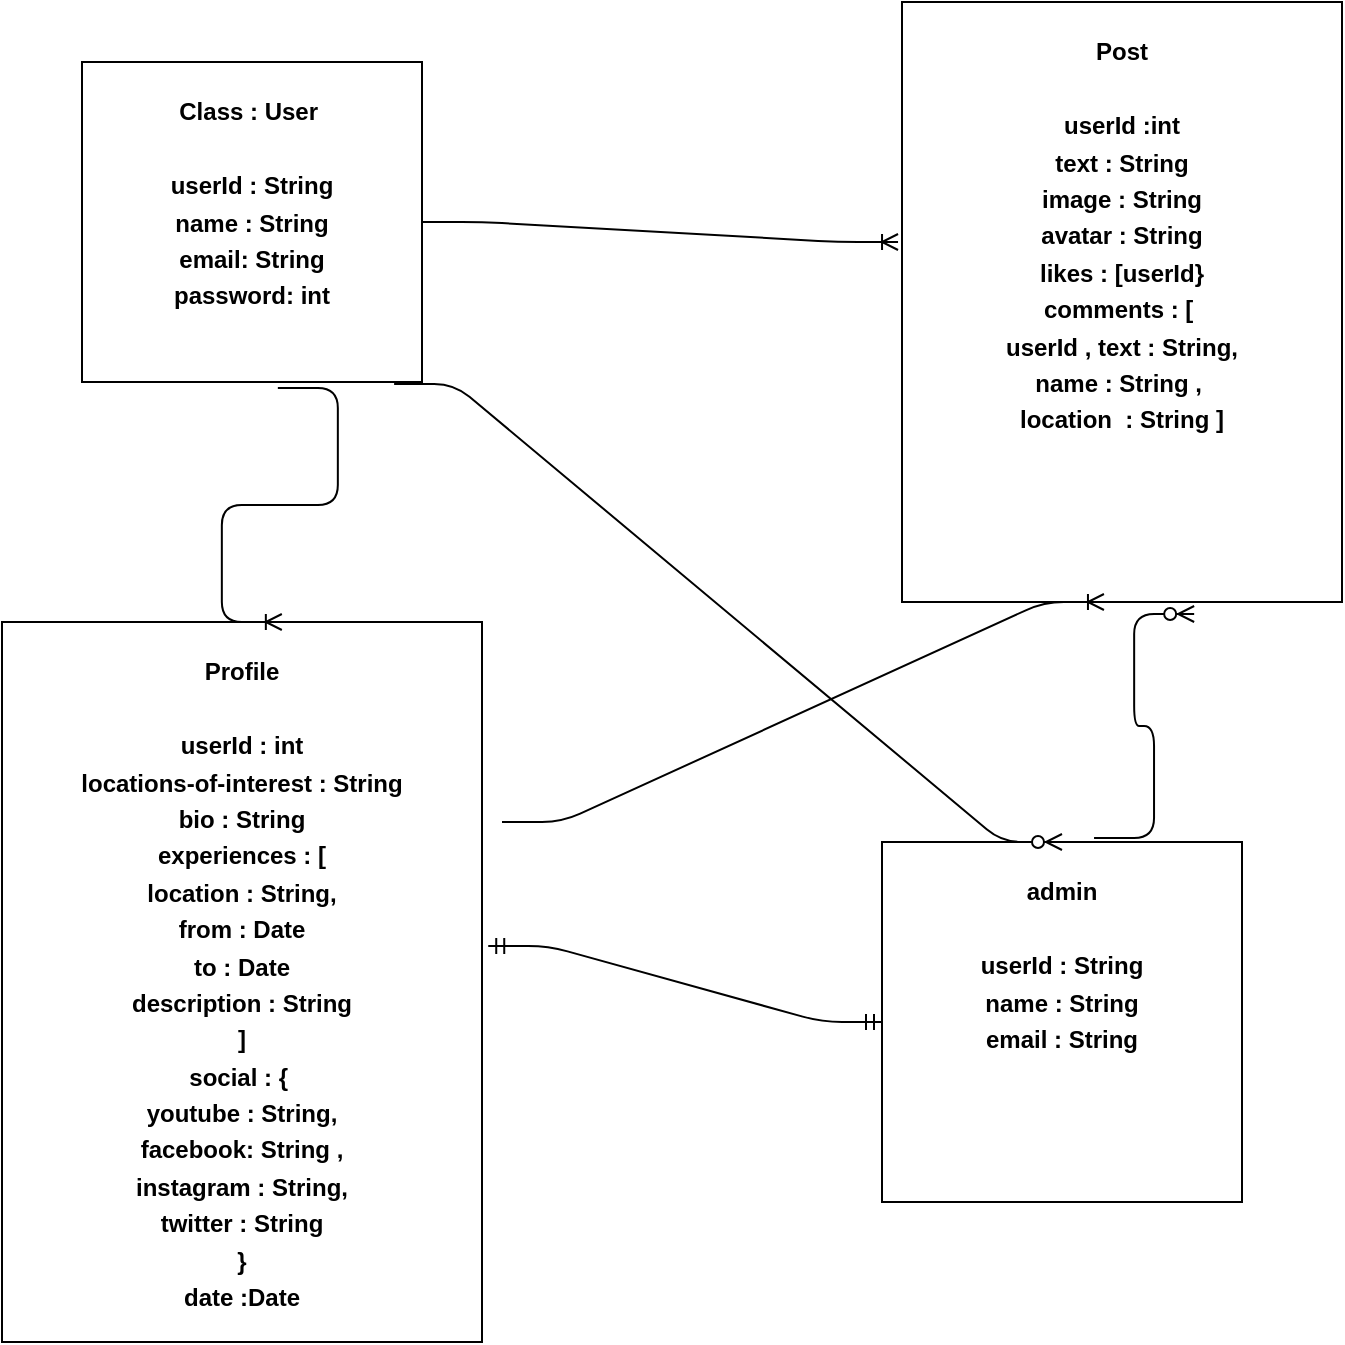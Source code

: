 <mxfile version="14.6.0" type="device"><diagram id="f0lna8HWxQ37TOuvwhSt" name="Page-1"><mxGraphModel dx="1360" dy="806" grid="1" gridSize="10" guides="1" tooltips="1" connect="1" arrows="1" fold="1" page="1" pageScale="1" pageWidth="827" pageHeight="1169" math="0" shadow="0"><root><mxCell id="0"/><mxCell id="1" parent="0"/><mxCell id="4riDG8UDRIzcb5b9p62a-9" value="&lt;p style=&quot;margin: 0px ; margin-top: 4px ; text-align: center&quot;&gt;&lt;br&gt;&lt;b&gt;Class : User&amp;nbsp;&lt;/b&gt;&lt;/p&gt;&lt;p style=&quot;margin: 0px ; margin-top: 4px ; text-align: center&quot;&gt;&lt;b&gt;&lt;br&gt;&lt;/b&gt;&lt;/p&gt;&lt;p style=&quot;margin: 0px ; margin-top: 4px ; text-align: center&quot;&gt;&lt;b&gt;userId : String&lt;/b&gt;&lt;/p&gt;&lt;p style=&quot;margin: 0px ; margin-top: 4px ; text-align: center&quot;&gt;&lt;b&gt;name : String&lt;/b&gt;&lt;/p&gt;&lt;p style=&quot;margin: 0px ; margin-top: 4px ; text-align: center&quot;&gt;&lt;b&gt;email: String&lt;/b&gt;&lt;/p&gt;&lt;p style=&quot;margin: 0px ; margin-top: 4px ; text-align: center&quot;&gt;&lt;b&gt;password: int&lt;/b&gt;&lt;/p&gt;&lt;p style=&quot;margin: 0px ; margin-top: 4px ; text-align: center&quot;&gt;&lt;b&gt;&lt;br&gt;&lt;/b&gt;&lt;/p&gt;&lt;p style=&quot;margin: 0px ; margin-top: 4px ; text-align: center&quot;&gt;&lt;b&gt;&lt;br&gt;&lt;/b&gt;&lt;/p&gt;" style="verticalAlign=top;align=left;overflow=fill;fontSize=12;fontFamily=Helvetica;html=1;" vertex="1" parent="1"><mxGeometry x="130" y="120" width="170" height="160" as="geometry"/></mxCell><mxCell id="4riDG8UDRIzcb5b9p62a-10" value="&lt;p style=&quot;margin: 0px ; margin-top: 4px ; text-align: center&quot;&gt;&lt;br&gt;&lt;b&gt;Post&lt;/b&gt;&lt;/p&gt;&lt;p style=&quot;margin: 0px ; margin-top: 4px ; text-align: center&quot;&gt;&lt;b&gt;&lt;br&gt;&lt;/b&gt;&lt;/p&gt;&lt;p style=&quot;margin: 0px ; margin-top: 4px ; text-align: center&quot;&gt;&lt;b&gt;userId :int&lt;/b&gt;&lt;/p&gt;&lt;p style=&quot;margin: 0px ; margin-top: 4px ; text-align: center&quot;&gt;&lt;b&gt;text : String&lt;/b&gt;&lt;/p&gt;&lt;p style=&quot;margin: 0px ; margin-top: 4px ; text-align: center&quot;&gt;&lt;b&gt;image : String&lt;/b&gt;&lt;/p&gt;&lt;p style=&quot;margin: 0px ; margin-top: 4px ; text-align: center&quot;&gt;&lt;b&gt;avatar : String&lt;/b&gt;&lt;/p&gt;&lt;p style=&quot;margin: 0px ; margin-top: 4px ; text-align: center&quot;&gt;&lt;b&gt;likes : [userId}&lt;/b&gt;&lt;/p&gt;&lt;p style=&quot;margin: 0px ; margin-top: 4px ; text-align: center&quot;&gt;&lt;b&gt;comments : [&amp;nbsp;&lt;/b&gt;&lt;/p&gt;&lt;p style=&quot;margin: 0px ; margin-top: 4px ; text-align: center&quot;&gt;&lt;b&gt;userId , text : String,&lt;/b&gt;&lt;/p&gt;&lt;p style=&quot;margin: 0px ; margin-top: 4px ; text-align: center&quot;&gt;&lt;b&gt;name : String ,&amp;nbsp;&lt;/b&gt;&lt;/p&gt;&lt;p style=&quot;margin: 0px ; margin-top: 4px ; text-align: center&quot;&gt;&lt;b&gt;location&amp;nbsp; : String&amp;nbsp;&lt;/b&gt;&lt;b&gt;]&lt;/b&gt;&lt;/p&gt;" style="verticalAlign=top;align=left;overflow=fill;fontSize=12;fontFamily=Helvetica;html=1;" vertex="1" parent="1"><mxGeometry x="540" y="90" width="220" height="300" as="geometry"/></mxCell><mxCell id="4riDG8UDRIzcb5b9p62a-11" value="&lt;p style=&quot;margin: 0px ; margin-top: 4px ; text-align: center&quot;&gt;&lt;br&gt;&lt;b&gt;Profile&lt;/b&gt;&lt;/p&gt;&lt;p style=&quot;margin: 0px ; margin-top: 4px ; text-align: center&quot;&gt;&lt;b&gt;&lt;br&gt;&lt;/b&gt;&lt;/p&gt;&lt;p style=&quot;margin: 0px ; margin-top: 4px ; text-align: center&quot;&gt;&lt;b&gt;userId : int&lt;/b&gt;&lt;/p&gt;&lt;p style=&quot;margin: 0px ; margin-top: 4px ; text-align: center&quot;&gt;&lt;b&gt;locations-of-interest : String&lt;/b&gt;&lt;/p&gt;&lt;p style=&quot;margin: 0px ; margin-top: 4px ; text-align: center&quot;&gt;&lt;b&gt;bio : String&lt;/b&gt;&lt;/p&gt;&lt;p style=&quot;margin: 0px ; margin-top: 4px ; text-align: center&quot;&gt;&lt;b&gt;experiences : [&lt;/b&gt;&lt;/p&gt;&lt;p style=&quot;margin: 0px ; margin-top: 4px ; text-align: center&quot;&gt;&lt;b&gt;location : String,&lt;/b&gt;&lt;/p&gt;&lt;p style=&quot;margin: 0px ; margin-top: 4px ; text-align: center&quot;&gt;&lt;b&gt;from : Date&lt;/b&gt;&lt;/p&gt;&lt;p style=&quot;margin: 0px ; margin-top: 4px ; text-align: center&quot;&gt;&lt;b&gt;to : Date&lt;/b&gt;&lt;/p&gt;&lt;p style=&quot;margin: 0px ; margin-top: 4px ; text-align: center&quot;&gt;&lt;b&gt;description : String&lt;/b&gt;&lt;/p&gt;&lt;p style=&quot;margin: 0px ; margin-top: 4px ; text-align: center&quot;&gt;&lt;b&gt;]&lt;/b&gt;&lt;/p&gt;&lt;p style=&quot;margin: 0px ; margin-top: 4px ; text-align: center&quot;&gt;&lt;b&gt;social : {&amp;nbsp;&lt;/b&gt;&lt;/p&gt;&lt;p style=&quot;margin: 0px ; margin-top: 4px ; text-align: center&quot;&gt;&lt;b&gt;youtube : String,&lt;/b&gt;&lt;/p&gt;&lt;p style=&quot;margin: 0px ; margin-top: 4px ; text-align: center&quot;&gt;&lt;b&gt;facebook: String ,&lt;/b&gt;&lt;/p&gt;&lt;p style=&quot;margin: 0px ; margin-top: 4px ; text-align: center&quot;&gt;&lt;b&gt;instagram : String,&lt;/b&gt;&lt;/p&gt;&lt;p style=&quot;margin: 0px ; margin-top: 4px ; text-align: center&quot;&gt;&lt;b&gt;twitter : String&lt;/b&gt;&lt;/p&gt;&lt;p style=&quot;margin: 0px ; margin-top: 4px ; text-align: center&quot;&gt;&lt;b&gt;}&lt;/b&gt;&lt;/p&gt;&lt;p style=&quot;margin: 0px ; margin-top: 4px ; text-align: center&quot;&gt;&lt;b&gt;date :Date&lt;/b&gt;&lt;/p&gt;&lt;p style=&quot;margin: 0px ; margin-top: 4px ; text-align: center&quot;&gt;&lt;b&gt;&lt;br&gt;&lt;/b&gt;&lt;/p&gt;" style="verticalAlign=top;align=left;overflow=fill;fontSize=12;fontFamily=Helvetica;html=1;" vertex="1" parent="1"><mxGeometry x="90" y="400" width="240" height="360" as="geometry"/></mxCell><mxCell id="4riDG8UDRIzcb5b9p62a-12" value="" style="edgeStyle=entityRelationEdgeStyle;fontSize=12;html=1;endArrow=ERoneToMany;exitX=0.576;exitY=1.019;exitDx=0;exitDy=0;exitPerimeter=0;entryX=0.583;entryY=0;entryDx=0;entryDy=0;entryPerimeter=0;" edge="1" parent="1" source="4riDG8UDRIzcb5b9p62a-9" target="4riDG8UDRIzcb5b9p62a-11"><mxGeometry width="100" height="100" relative="1" as="geometry"><mxPoint x="270" y="360" as="sourcePoint"/><mxPoint x="370" y="260" as="targetPoint"/></mxGeometry></mxCell><mxCell id="4riDG8UDRIzcb5b9p62a-13" value="" style="edgeStyle=entityRelationEdgeStyle;fontSize=12;html=1;endArrow=ERoneToMany;entryX=-0.009;entryY=0.4;entryDx=0;entryDy=0;entryPerimeter=0;" edge="1" parent="1" source="4riDG8UDRIzcb5b9p62a-9" target="4riDG8UDRIzcb5b9p62a-10"><mxGeometry width="100" height="100" relative="1" as="geometry"><mxPoint x="270" y="460" as="sourcePoint"/><mxPoint x="370" y="360" as="targetPoint"/></mxGeometry></mxCell><mxCell id="4riDG8UDRIzcb5b9p62a-14" value="" style="edgeStyle=entityRelationEdgeStyle;fontSize=12;html=1;endArrow=ERoneToMany;entryX=0.459;entryY=1;entryDx=0;entryDy=0;entryPerimeter=0;" edge="1" parent="1" target="4riDG8UDRIzcb5b9p62a-10"><mxGeometry width="100" height="100" relative="1" as="geometry"><mxPoint x="340" y="500" as="sourcePoint"/><mxPoint x="370" y="360" as="targetPoint"/></mxGeometry></mxCell><mxCell id="4riDG8UDRIzcb5b9p62a-15" value="&lt;p style=&quot;margin: 0px ; margin-top: 4px ; text-align: center&quot;&gt;&lt;br&gt;&lt;b&gt;admin&lt;/b&gt;&lt;/p&gt;&lt;p style=&quot;margin: 0px ; margin-top: 4px ; text-align: center&quot;&gt;&lt;b&gt;&lt;br&gt;&lt;/b&gt;&lt;/p&gt;&lt;p style=&quot;margin: 0px ; margin-top: 4px ; text-align: center&quot;&gt;&lt;b&gt;userId : String&lt;/b&gt;&lt;/p&gt;&lt;p style=&quot;margin: 0px ; margin-top: 4px ; text-align: center&quot;&gt;&lt;b&gt;name : String&lt;/b&gt;&lt;/p&gt;&lt;p style=&quot;margin: 0px ; margin-top: 4px ; text-align: center&quot;&gt;&lt;b&gt;email : String&lt;/b&gt;&lt;/p&gt;" style="verticalAlign=top;align=left;overflow=fill;fontSize=12;fontFamily=Helvetica;html=1;" vertex="1" parent="1"><mxGeometry x="530" y="510" width="180" height="180" as="geometry"/></mxCell><mxCell id="4riDG8UDRIzcb5b9p62a-17" value="" style="edgeStyle=entityRelationEdgeStyle;fontSize=12;html=1;endArrow=ERzeroToMany;endFill=1;exitX=0.918;exitY=1.006;exitDx=0;exitDy=0;exitPerimeter=0;entryX=0.5;entryY=0;entryDx=0;entryDy=0;" edge="1" parent="1" source="4riDG8UDRIzcb5b9p62a-9" target="4riDG8UDRIzcb5b9p62a-15"><mxGeometry width="100" height="100" relative="1" as="geometry"><mxPoint x="270" y="460" as="sourcePoint"/><mxPoint x="370" y="360" as="targetPoint"/></mxGeometry></mxCell><mxCell id="4riDG8UDRIzcb5b9p62a-18" value="" style="edgeStyle=entityRelationEdgeStyle;fontSize=12;html=1;endArrow=ERzeroToMany;endFill=1;exitX=0.589;exitY=-0.011;exitDx=0;exitDy=0;exitPerimeter=0;entryX=0.664;entryY=1.02;entryDx=0;entryDy=0;entryPerimeter=0;" edge="1" parent="1" source="4riDG8UDRIzcb5b9p62a-15" target="4riDG8UDRIzcb5b9p62a-10"><mxGeometry width="100" height="100" relative="1" as="geometry"><mxPoint x="270" y="460" as="sourcePoint"/><mxPoint x="370" y="360" as="targetPoint"/></mxGeometry></mxCell><mxCell id="4riDG8UDRIzcb5b9p62a-20" value="" style="edgeStyle=entityRelationEdgeStyle;fontSize=12;html=1;endArrow=ERmandOne;startArrow=ERmandOne;exitX=1.013;exitY=0.45;exitDx=0;exitDy=0;exitPerimeter=0;entryX=0;entryY=0.5;entryDx=0;entryDy=0;" edge="1" parent="1" source="4riDG8UDRIzcb5b9p62a-11" target="4riDG8UDRIzcb5b9p62a-15"><mxGeometry width="100" height="100" relative="1" as="geometry"><mxPoint x="270" y="460" as="sourcePoint"/><mxPoint x="370" y="360" as="targetPoint"/></mxGeometry></mxCell></root></mxGraphModel></diagram></mxfile>